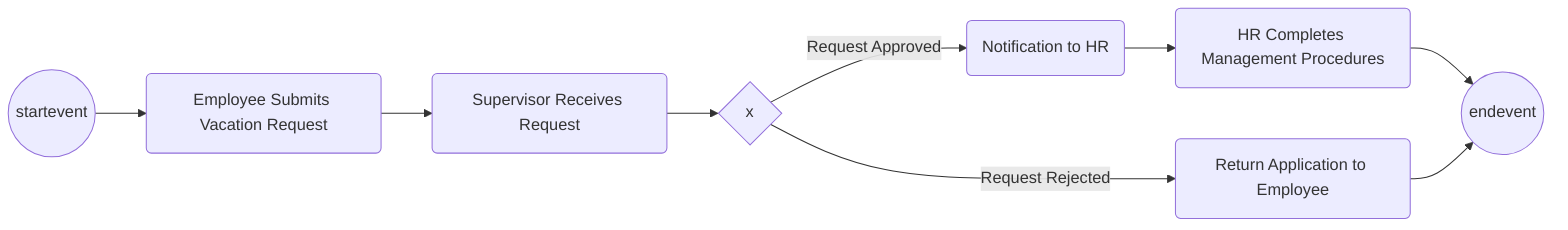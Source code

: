 graph LR
1:startevent:((startevent)) --> 2:task:(Employee Submits Vacation Request)
2:task:(Employee Submits Vacation Request) --> 3:task:(Supervisor Receives Request)
3:task:(Supervisor Receives Request) --> 4:exclusivegateway:{x}
4:exclusivegateway:{x} --> |Request Approved| 5:task:(Notification to HR)
4:exclusivegateway:{x} --> |Request Rejected| 6:task:(Return Application to Employee)
5:task:(Notification to HR) --> 7:task:(HR Completes Management Procedures)
7:task:(HR Completes Management Procedures) --> 8:endevent:((endevent))
6:task:(Return Application to Employee) --> 8:endevent:((endevent))